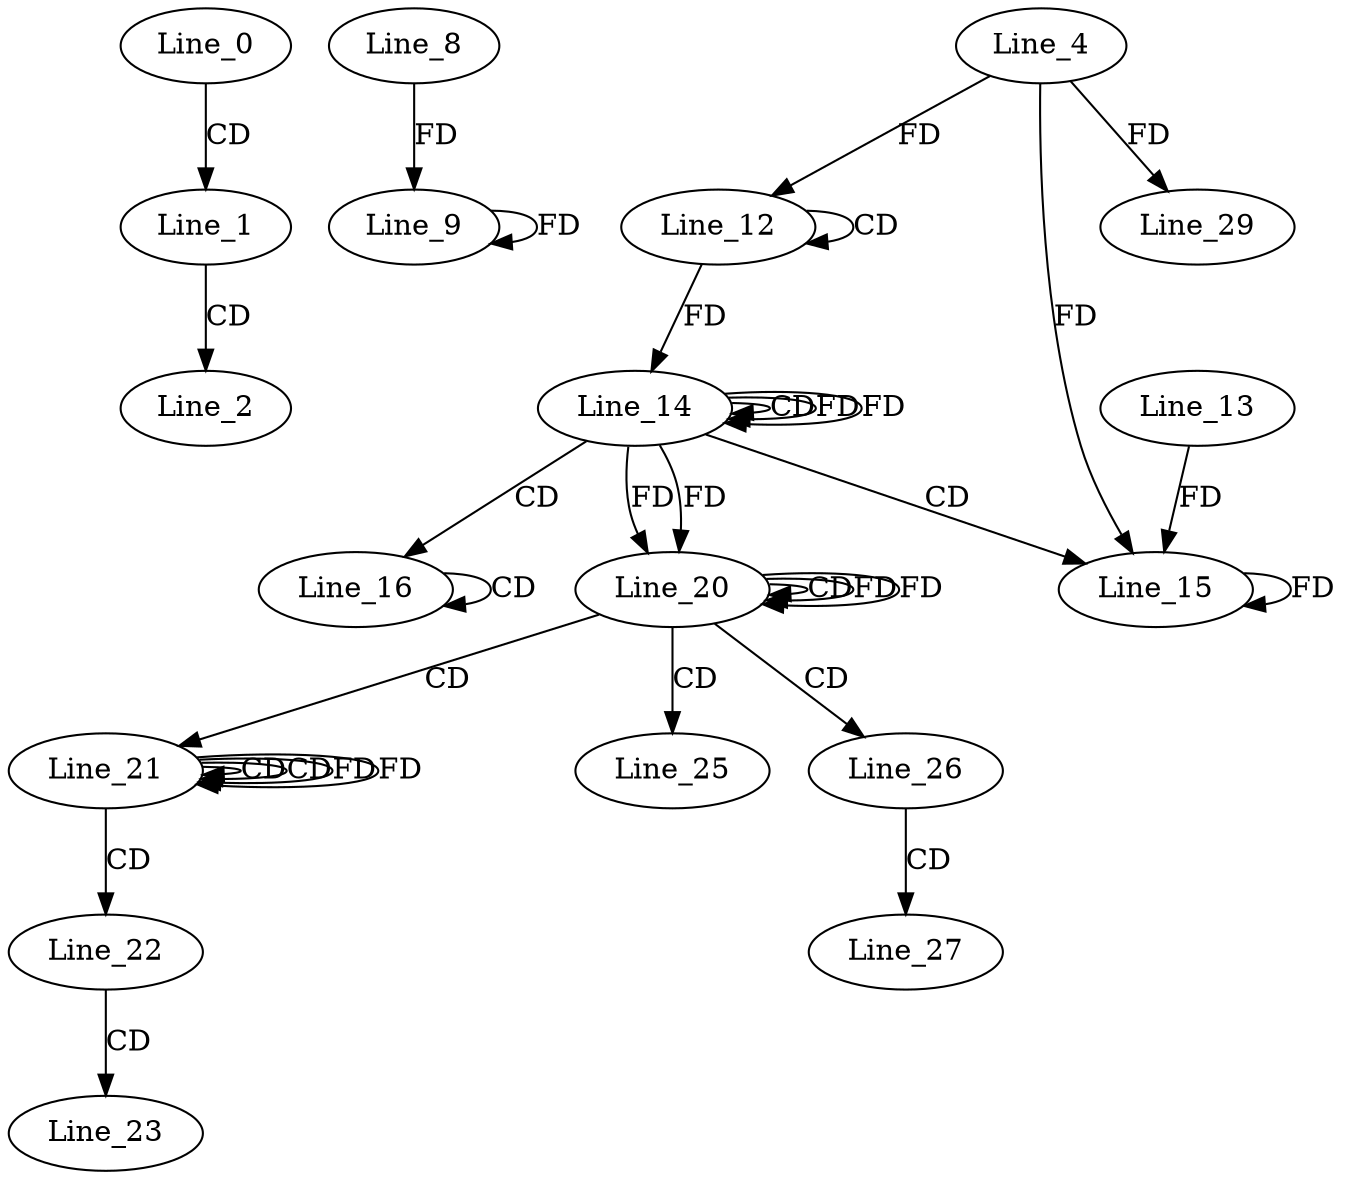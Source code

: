 digraph G {
  Line_0;
  Line_1;
  Line_2;
  Line_8;
  Line_9;
  Line_12;
  Line_12;
  Line_4;
  Line_12;
  Line_14;
  Line_14;
  Line_14;
  Line_15;
  Line_13;
  Line_15;
  Line_15;
  Line_16;
  Line_16;
  Line_20;
  Line_20;
  Line_20;
  Line_21;
  Line_21;
  Line_21;
  Line_22;
  Line_23;
  Line_25;
  Line_26;
  Line_27;
  Line_29;
  Line_0 -> Line_1 [ label="CD" ];
  Line_1 -> Line_2 [ label="CD" ];
  Line_8 -> Line_9 [ label="FD" ];
  Line_9 -> Line_9 [ label="FD" ];
  Line_12 -> Line_12 [ label="CD" ];
  Line_4 -> Line_12 [ label="FD" ];
  Line_12 -> Line_14 [ label="FD" ];
  Line_14 -> Line_14 [ label="CD" ];
  Line_14 -> Line_14 [ label="FD" ];
  Line_14 -> Line_15 [ label="CD" ];
  Line_15 -> Line_15 [ label="FD" ];
  Line_13 -> Line_15 [ label="FD" ];
  Line_4 -> Line_15 [ label="FD" ];
  Line_14 -> Line_16 [ label="CD" ];
  Line_16 -> Line_16 [ label="CD" ];
  Line_14 -> Line_20 [ label="FD" ];
  Line_20 -> Line_20 [ label="CD" ];
  Line_20 -> Line_20 [ label="FD" ];
  Line_14 -> Line_20 [ label="FD" ];
  Line_20 -> Line_21 [ label="CD" ];
  Line_21 -> Line_21 [ label="CD" ];
  Line_21 -> Line_21 [ label="CD" ];
  Line_21 -> Line_21 [ label="FD" ];
  Line_21 -> Line_22 [ label="CD" ];
  Line_22 -> Line_23 [ label="CD" ];
  Line_20 -> Line_25 [ label="CD" ];
  Line_20 -> Line_26 [ label="CD" ];
  Line_26 -> Line_27 [ label="CD" ];
  Line_4 -> Line_29 [ label="FD" ];
  Line_14 -> Line_14 [ label="FD" ];
  Line_20 -> Line_20 [ label="FD" ];
  Line_21 -> Line_21 [ label="FD" ];
}
